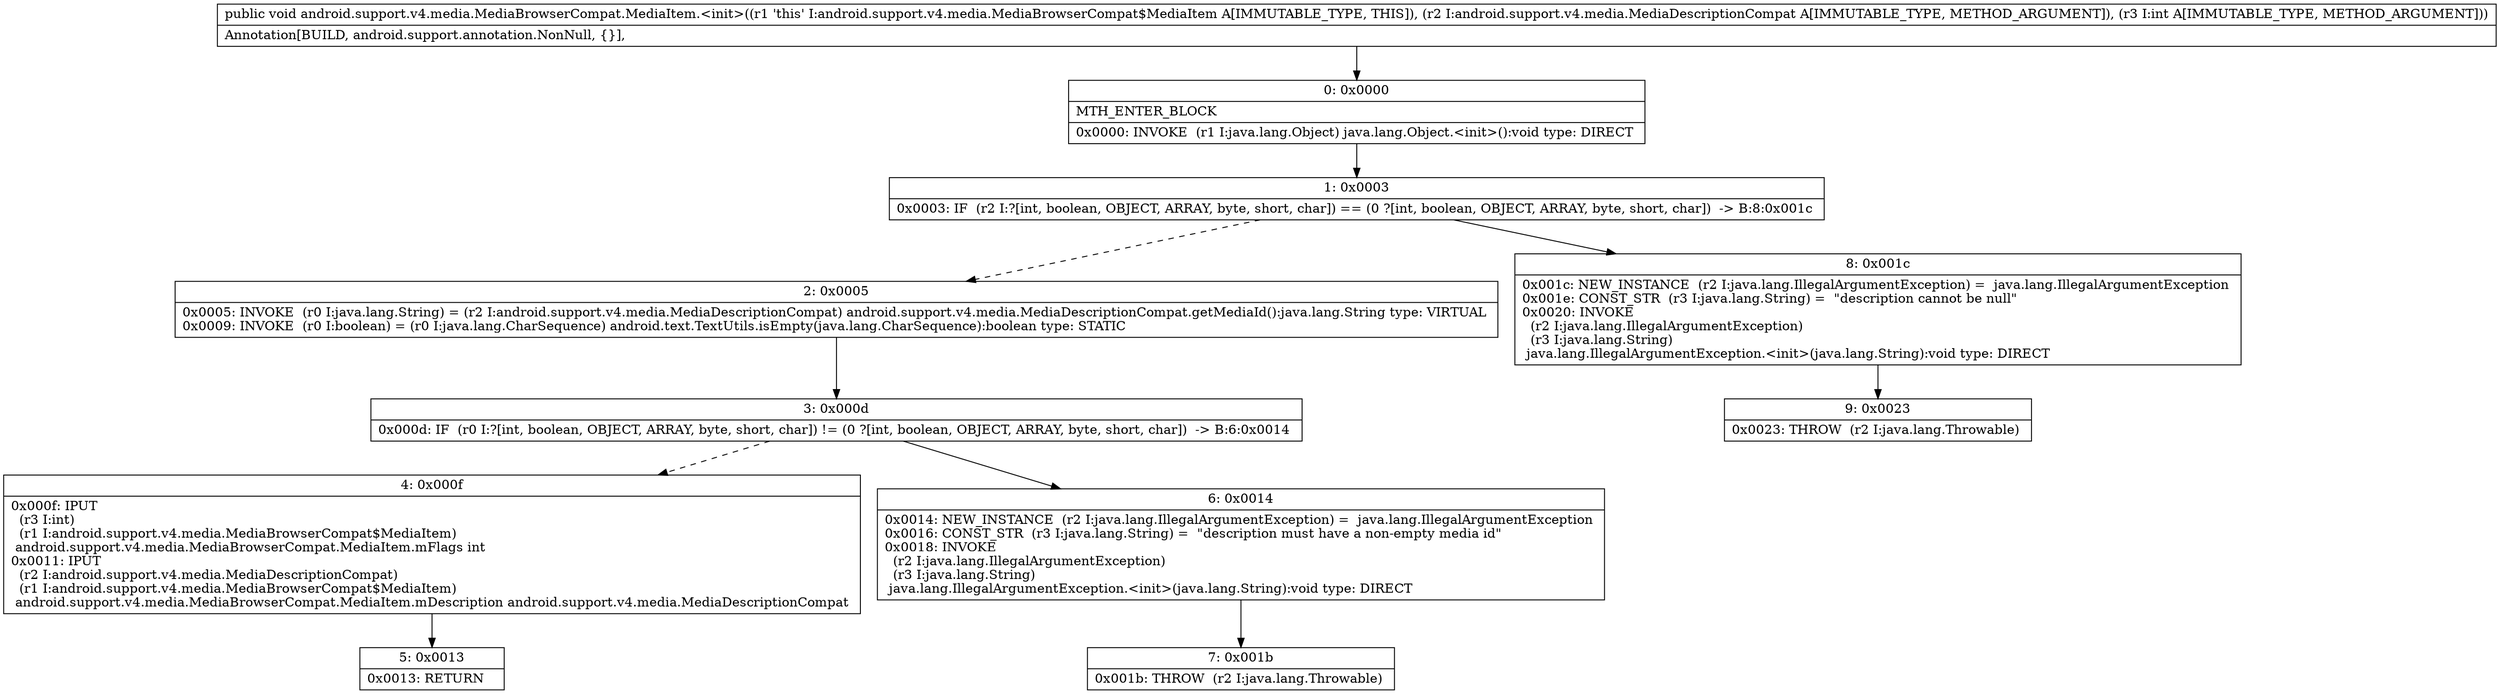 digraph "CFG forandroid.support.v4.media.MediaBrowserCompat.MediaItem.\<init\>(Landroid\/support\/v4\/media\/MediaDescriptionCompat;I)V" {
Node_0 [shape=record,label="{0\:\ 0x0000|MTH_ENTER_BLOCK\l|0x0000: INVOKE  (r1 I:java.lang.Object) java.lang.Object.\<init\>():void type: DIRECT \l}"];
Node_1 [shape=record,label="{1\:\ 0x0003|0x0003: IF  (r2 I:?[int, boolean, OBJECT, ARRAY, byte, short, char]) == (0 ?[int, boolean, OBJECT, ARRAY, byte, short, char])  \-\> B:8:0x001c \l}"];
Node_2 [shape=record,label="{2\:\ 0x0005|0x0005: INVOKE  (r0 I:java.lang.String) = (r2 I:android.support.v4.media.MediaDescriptionCompat) android.support.v4.media.MediaDescriptionCompat.getMediaId():java.lang.String type: VIRTUAL \l0x0009: INVOKE  (r0 I:boolean) = (r0 I:java.lang.CharSequence) android.text.TextUtils.isEmpty(java.lang.CharSequence):boolean type: STATIC \l}"];
Node_3 [shape=record,label="{3\:\ 0x000d|0x000d: IF  (r0 I:?[int, boolean, OBJECT, ARRAY, byte, short, char]) != (0 ?[int, boolean, OBJECT, ARRAY, byte, short, char])  \-\> B:6:0x0014 \l}"];
Node_4 [shape=record,label="{4\:\ 0x000f|0x000f: IPUT  \l  (r3 I:int)\l  (r1 I:android.support.v4.media.MediaBrowserCompat$MediaItem)\l android.support.v4.media.MediaBrowserCompat.MediaItem.mFlags int \l0x0011: IPUT  \l  (r2 I:android.support.v4.media.MediaDescriptionCompat)\l  (r1 I:android.support.v4.media.MediaBrowserCompat$MediaItem)\l android.support.v4.media.MediaBrowserCompat.MediaItem.mDescription android.support.v4.media.MediaDescriptionCompat \l}"];
Node_5 [shape=record,label="{5\:\ 0x0013|0x0013: RETURN   \l}"];
Node_6 [shape=record,label="{6\:\ 0x0014|0x0014: NEW_INSTANCE  (r2 I:java.lang.IllegalArgumentException) =  java.lang.IllegalArgumentException \l0x0016: CONST_STR  (r3 I:java.lang.String) =  \"description must have a non\-empty media id\" \l0x0018: INVOKE  \l  (r2 I:java.lang.IllegalArgumentException)\l  (r3 I:java.lang.String)\l java.lang.IllegalArgumentException.\<init\>(java.lang.String):void type: DIRECT \l}"];
Node_7 [shape=record,label="{7\:\ 0x001b|0x001b: THROW  (r2 I:java.lang.Throwable) \l}"];
Node_8 [shape=record,label="{8\:\ 0x001c|0x001c: NEW_INSTANCE  (r2 I:java.lang.IllegalArgumentException) =  java.lang.IllegalArgumentException \l0x001e: CONST_STR  (r3 I:java.lang.String) =  \"description cannot be null\" \l0x0020: INVOKE  \l  (r2 I:java.lang.IllegalArgumentException)\l  (r3 I:java.lang.String)\l java.lang.IllegalArgumentException.\<init\>(java.lang.String):void type: DIRECT \l}"];
Node_9 [shape=record,label="{9\:\ 0x0023|0x0023: THROW  (r2 I:java.lang.Throwable) \l}"];
MethodNode[shape=record,label="{public void android.support.v4.media.MediaBrowserCompat.MediaItem.\<init\>((r1 'this' I:android.support.v4.media.MediaBrowserCompat$MediaItem A[IMMUTABLE_TYPE, THIS]), (r2 I:android.support.v4.media.MediaDescriptionCompat A[IMMUTABLE_TYPE, METHOD_ARGUMENT]), (r3 I:int A[IMMUTABLE_TYPE, METHOD_ARGUMENT]))  | Annotation[BUILD, android.support.annotation.NonNull, \{\}], \l}"];
MethodNode -> Node_0;
Node_0 -> Node_1;
Node_1 -> Node_2[style=dashed];
Node_1 -> Node_8;
Node_2 -> Node_3;
Node_3 -> Node_4[style=dashed];
Node_3 -> Node_6;
Node_4 -> Node_5;
Node_6 -> Node_7;
Node_8 -> Node_9;
}

